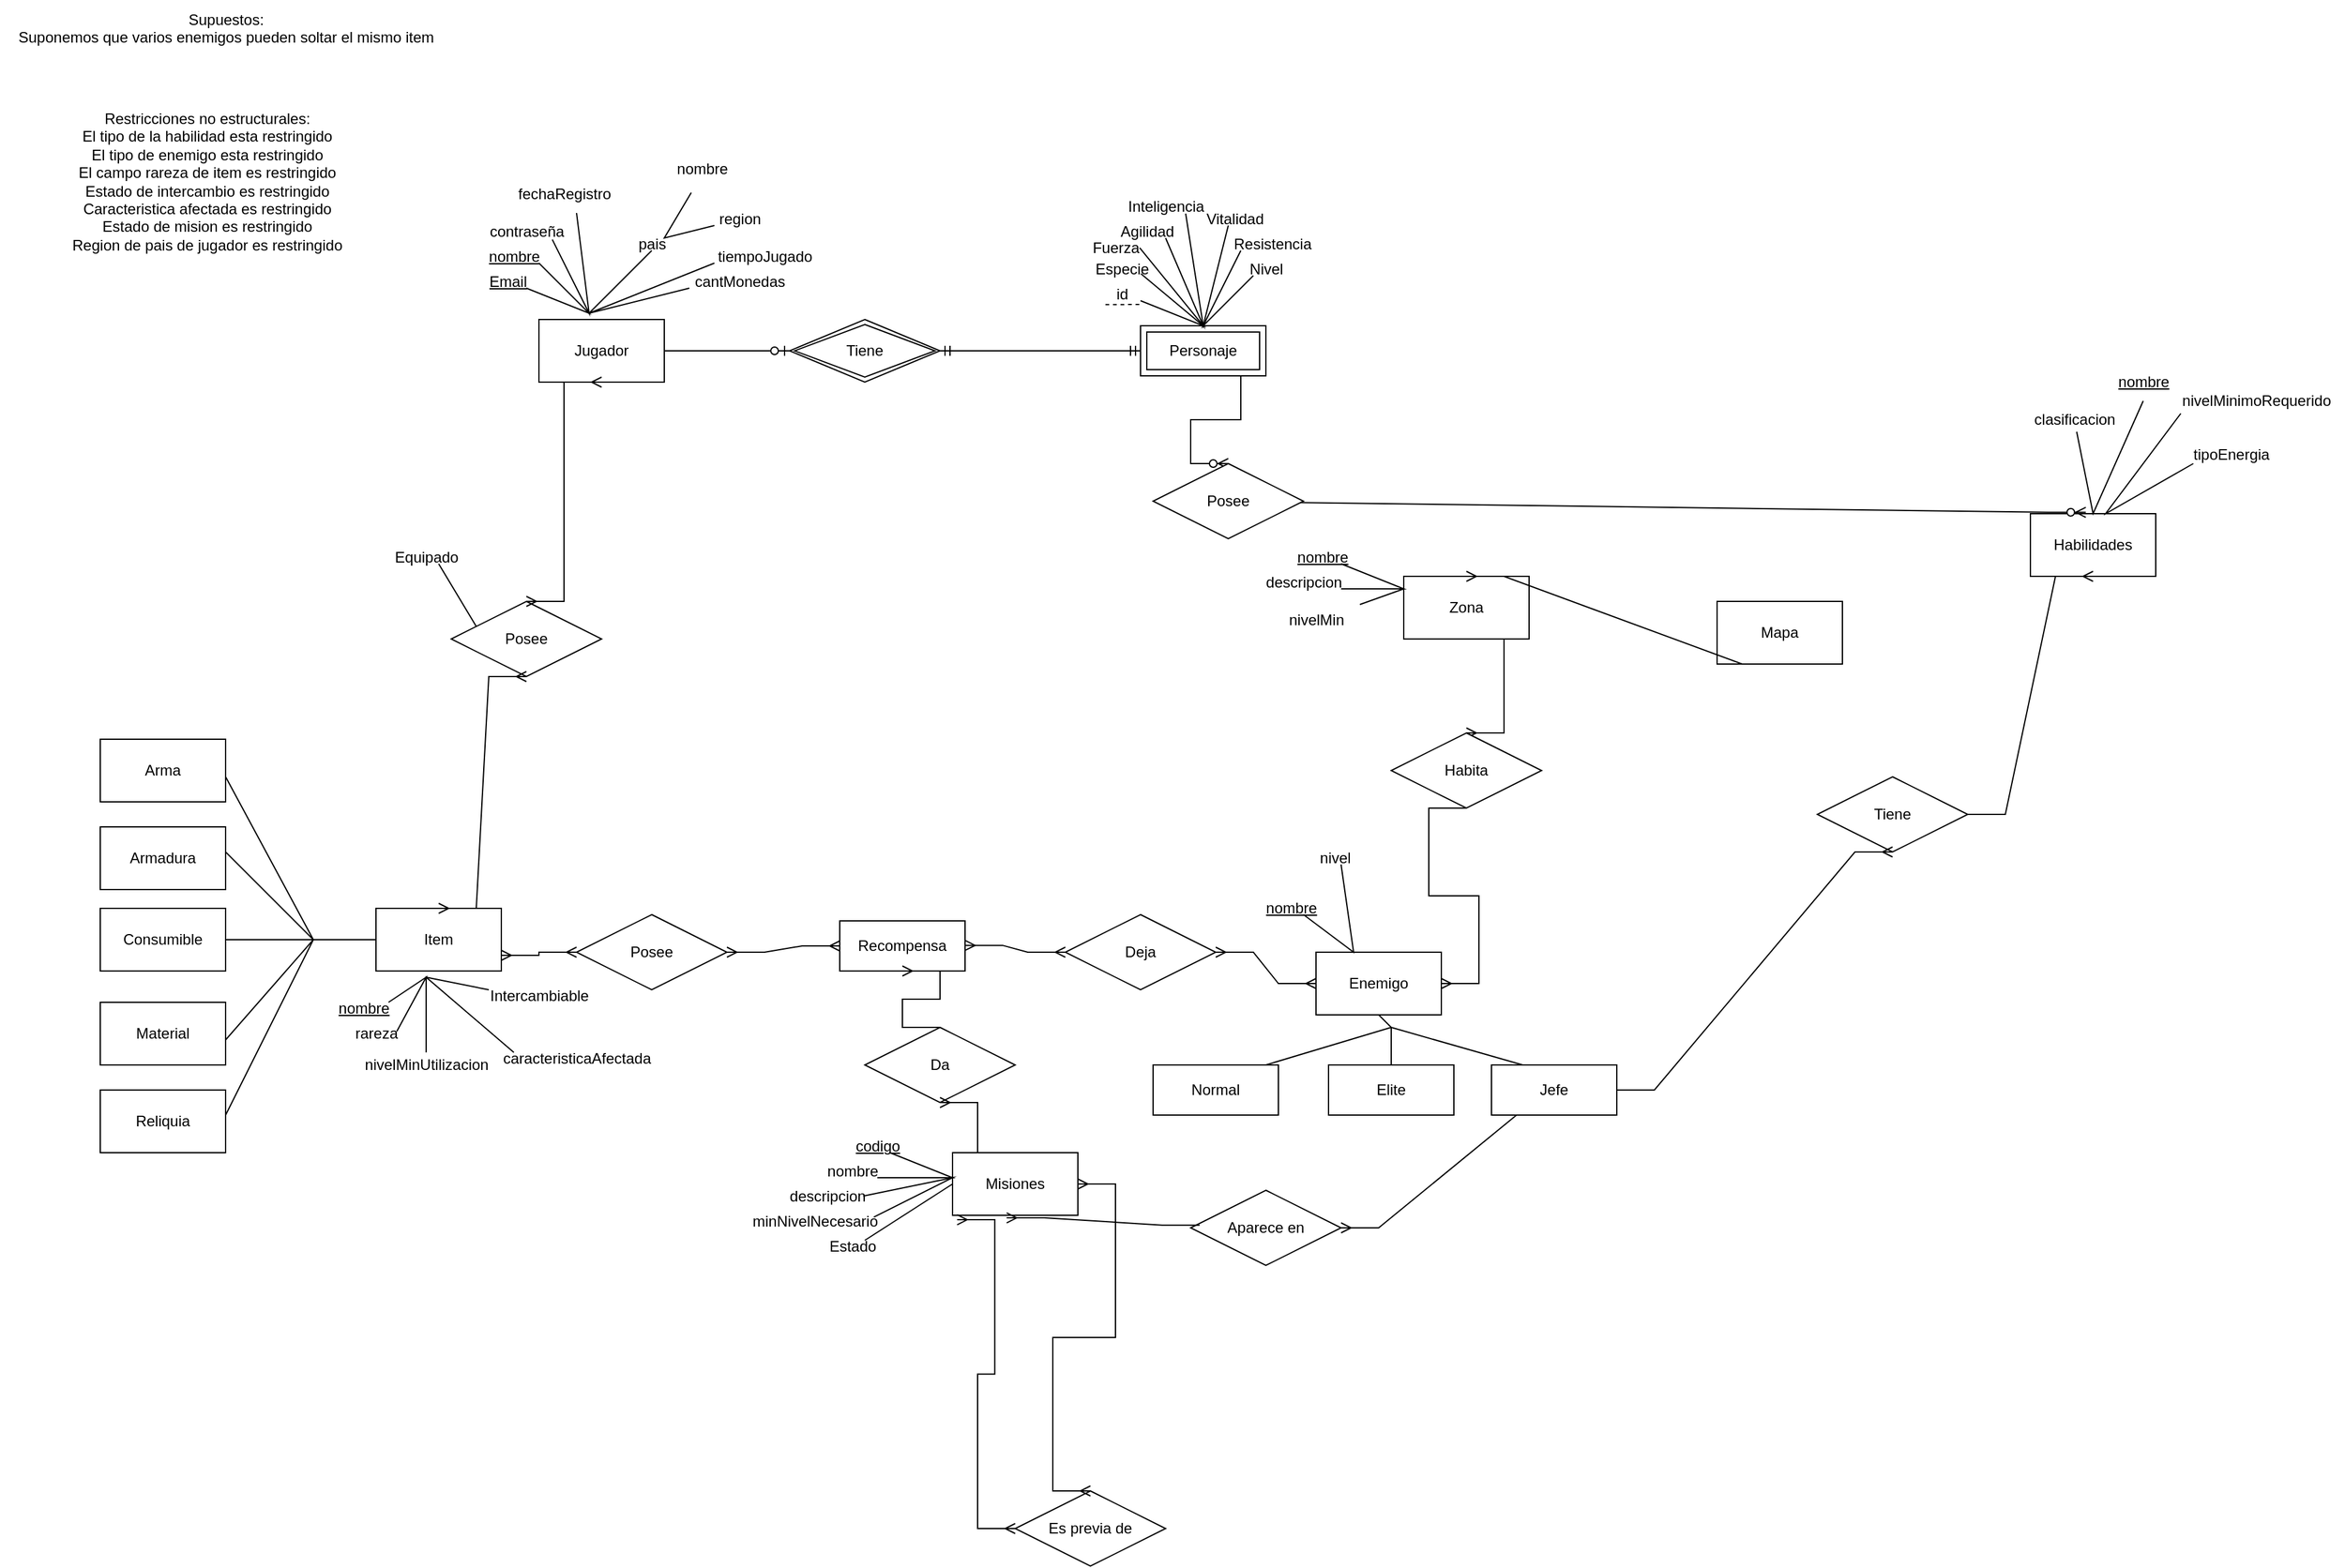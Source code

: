 <mxfile version="27.0.6">
  <diagram id="R2lEEEUBdFMjLlhIrx00" name="Page-1">
    <mxGraphModel dx="1947" dy="592" grid="1" gridSize="10" guides="1" tooltips="1" connect="1" arrows="1" fold="1" page="1" pageScale="1" pageWidth="850" pageHeight="1100" math="0" shadow="0" extFonts="Permanent Marker^https://fonts.googleapis.com/css?family=Permanent+Marker">
      <root>
        <mxCell id="0" />
        <mxCell id="1" parent="0" />
        <mxCell id="2ooHYgxjtdZlGW3W_7cF-103" value="Jugador" style="rounded=0;whiteSpace=wrap;html=1;" parent="1" vertex="1">
          <mxGeometry x="270" y="325" width="100" height="50" as="geometry" />
        </mxCell>
        <mxCell id="2ooHYgxjtdZlGW3W_7cF-105" value="Zona" style="rounded=0;whiteSpace=wrap;html=1;" parent="1" vertex="1">
          <mxGeometry x="960" y="530" width="100" height="50" as="geometry" />
        </mxCell>
        <mxCell id="2ooHYgxjtdZlGW3W_7cF-106" value="Mapa" style="rounded=0;whiteSpace=wrap;html=1;" parent="1" vertex="1">
          <mxGeometry x="1210" y="550" width="100" height="50" as="geometry" />
        </mxCell>
        <mxCell id="2ooHYgxjtdZlGW3W_7cF-107" value="Item" style="rounded=0;whiteSpace=wrap;html=1;" parent="1" vertex="1">
          <mxGeometry x="140" y="795" width="100" height="50" as="geometry" />
        </mxCell>
        <mxCell id="2ooHYgxjtdZlGW3W_7cF-110" value="Personaje" style="shape=ext;margin=3;double=1;whiteSpace=wrap;html=1;align=center;" parent="1" vertex="1">
          <mxGeometry x="750" y="330" width="100" height="40" as="geometry" />
        </mxCell>
        <mxCell id="2ooHYgxjtdZlGW3W_7cF-111" value="Tiene" style="shape=rhombus;double=1;perimeter=rhombusPerimeter;whiteSpace=wrap;html=1;align=center;" parent="1" vertex="1">
          <mxGeometry x="470" y="325" width="120" height="50" as="geometry" />
        </mxCell>
        <mxCell id="2ooHYgxjtdZlGW3W_7cF-115" value="" style="edgeStyle=entityRelationEdgeStyle;fontSize=12;html=1;endArrow=ERzeroToOne;endFill=1;rounded=0;exitX=1;exitY=0.5;exitDx=0;exitDy=0;entryX=0;entryY=0.5;entryDx=0;entryDy=0;" parent="1" source="2ooHYgxjtdZlGW3W_7cF-103" target="2ooHYgxjtdZlGW3W_7cF-111" edge="1">
          <mxGeometry width="100" height="100" relative="1" as="geometry">
            <mxPoint x="460" y="440" as="sourcePoint" />
            <mxPoint x="560" y="340" as="targetPoint" />
          </mxGeometry>
        </mxCell>
        <mxCell id="2ooHYgxjtdZlGW3W_7cF-120" value="" style="edgeStyle=entityRelationEdgeStyle;fontSize=12;html=1;endArrow=ERmandOne;startArrow=ERmandOne;rounded=0;entryX=0;entryY=0.5;entryDx=0;entryDy=0;exitX=1;exitY=0.5;exitDx=0;exitDy=0;" parent="1" source="2ooHYgxjtdZlGW3W_7cF-111" target="2ooHYgxjtdZlGW3W_7cF-110" edge="1">
          <mxGeometry width="100" height="100" relative="1" as="geometry">
            <mxPoint x="530" y="370" as="sourcePoint" />
            <mxPoint x="630" y="270" as="targetPoint" />
          </mxGeometry>
        </mxCell>
        <mxCell id="2ooHYgxjtdZlGW3W_7cF-121" value="Habilidades" style="rounded=0;whiteSpace=wrap;html=1;" parent="1" vertex="1">
          <mxGeometry x="1460" y="480" width="100" height="50" as="geometry" />
        </mxCell>
        <mxCell id="2ooHYgxjtdZlGW3W_7cF-123" value="" style="edgeStyle=entityRelationEdgeStyle;fontSize=12;html=1;endArrow=ERzeroToMany;endFill=1;rounded=0;entryX=0.5;entryY=0;entryDx=0;entryDy=0;exitX=0.5;exitY=1;exitDx=0;exitDy=0;" parent="1" source="2ooHYgxjtdZlGW3W_7cF-110" target="2ooHYgxjtdZlGW3W_7cF-157" edge="1">
          <mxGeometry width="100" height="100" relative="1" as="geometry">
            <mxPoint x="940" y="170" as="sourcePoint" />
            <mxPoint x="860" y="415" as="targetPoint" />
          </mxGeometry>
        </mxCell>
        <mxCell id="2ooHYgxjtdZlGW3W_7cF-124" value="Restricciones no estructurales:&lt;br&gt;El tipo de la habilidad esta restringido&lt;br&gt;El tipo de enemigo esta restringido&lt;br&gt;El campo rareza de item es restringido&lt;br&gt;Estado de intercambio es restringido&lt;div&gt;Caracteristica afectada es restringido&lt;br&gt;&lt;div&gt;Estado de mision es restringido&lt;/div&gt;&lt;/div&gt;&lt;div&gt;Region de pais de jugador es restringido&lt;/div&gt;" style="text;html=1;align=center;verticalAlign=middle;resizable=0;points=[];autosize=1;strokeColor=none;fillColor=none;" parent="1" vertex="1">
          <mxGeometry x="-115" y="150" width="240" height="130" as="geometry" />
        </mxCell>
        <mxCell id="2ooHYgxjtdZlGW3W_7cF-125" value="Enemigo" style="rounded=0;whiteSpace=wrap;html=1;" parent="1" vertex="1">
          <mxGeometry x="890" y="830" width="100" height="50" as="geometry" />
        </mxCell>
        <mxCell id="2ooHYgxjtdZlGW3W_7cF-127" value="Supuestos:&lt;br&gt;Suponemos que varios enemigos pueden soltar el mismo item&lt;div&gt;&lt;br&gt;&lt;/div&gt;" style="text;html=1;align=center;verticalAlign=middle;resizable=0;points=[];autosize=1;strokeColor=none;fillColor=none;" parent="1" vertex="1">
          <mxGeometry x="-160" y="70" width="360" height="60" as="geometry" />
        </mxCell>
        <mxCell id="2ooHYgxjtdZlGW3W_7cF-128" style="edgeStyle=orthogonalEdgeStyle;rounded=0;orthogonalLoop=1;jettySize=auto;html=1;exitX=0.5;exitY=1;exitDx=0;exitDy=0;" parent="1" source="2ooHYgxjtdZlGW3W_7cF-105" target="2ooHYgxjtdZlGW3W_7cF-105" edge="1">
          <mxGeometry relative="1" as="geometry" />
        </mxCell>
        <mxCell id="2ooHYgxjtdZlGW3W_7cF-129" value="" style="edgeStyle=entityRelationEdgeStyle;fontSize=12;html=1;endArrow=ERmany;rounded=0;exitX=0.5;exitY=1;exitDx=0;exitDy=0;entryX=0.5;entryY=0;entryDx=0;entryDy=0;" parent="1" source="2ooHYgxjtdZlGW3W_7cF-105" target="2ooHYgxjtdZlGW3W_7cF-146" edge="1">
          <mxGeometry width="100" height="100" relative="1" as="geometry">
            <mxPoint x="1270.0" y="620.0" as="sourcePoint" />
            <mxPoint x="1260.0" y="755" as="targetPoint" />
          </mxGeometry>
        </mxCell>
        <mxCell id="2ooHYgxjtdZlGW3W_7cF-130" value="" style="edgeStyle=entityRelationEdgeStyle;fontSize=12;html=1;endArrow=ERmany;rounded=0;entryX=0.5;entryY=0;entryDx=0;entryDy=0;exitX=0.5;exitY=1;exitDx=0;exitDy=0;" parent="1" source="2ooHYgxjtdZlGW3W_7cF-106" target="2ooHYgxjtdZlGW3W_7cF-105" edge="1">
          <mxGeometry width="100" height="100" relative="1" as="geometry">
            <mxPoint x="910" y="600" as="sourcePoint" />
            <mxPoint x="1010" y="500" as="targetPoint" />
          </mxGeometry>
        </mxCell>
        <mxCell id="2ooHYgxjtdZlGW3W_7cF-131" value="" style="endArrow=none;html=1;rounded=0;exitX=0.5;exitY=1;exitDx=0;exitDy=0;" parent="1" source="2ooHYgxjtdZlGW3W_7cF-125" edge="1">
          <mxGeometry relative="1" as="geometry">
            <mxPoint x="880" y="870" as="sourcePoint" />
            <mxPoint x="950" y="890" as="targetPoint" />
          </mxGeometry>
        </mxCell>
        <mxCell id="2ooHYgxjtdZlGW3W_7cF-132" value="" style="endArrow=none;html=1;rounded=0;" parent="1" edge="1">
          <mxGeometry relative="1" as="geometry">
            <mxPoint x="950" y="890" as="sourcePoint" />
            <mxPoint x="850" y="920" as="targetPoint" />
          </mxGeometry>
        </mxCell>
        <mxCell id="2ooHYgxjtdZlGW3W_7cF-133" value="" style="endArrow=none;html=1;rounded=0;" parent="1" edge="1">
          <mxGeometry relative="1" as="geometry">
            <mxPoint x="950" y="890" as="sourcePoint" />
            <mxPoint x="950" y="920" as="targetPoint" />
          </mxGeometry>
        </mxCell>
        <mxCell id="2ooHYgxjtdZlGW3W_7cF-134" value="" style="endArrow=none;html=1;rounded=0;entryX=0.25;entryY=0;entryDx=0;entryDy=0;" parent="1" target="2ooHYgxjtdZlGW3W_7cF-137" edge="1">
          <mxGeometry relative="1" as="geometry">
            <mxPoint x="950" y="890" as="sourcePoint" />
            <mxPoint x="1030" y="920" as="targetPoint" />
          </mxGeometry>
        </mxCell>
        <mxCell id="2ooHYgxjtdZlGW3W_7cF-135" value="Normal" style="whiteSpace=wrap;html=1;align=center;" parent="1" vertex="1">
          <mxGeometry x="760" y="920" width="100" height="40" as="geometry" />
        </mxCell>
        <mxCell id="2ooHYgxjtdZlGW3W_7cF-136" value="Elite" style="whiteSpace=wrap;html=1;align=center;" parent="1" vertex="1">
          <mxGeometry x="900" y="920" width="100" height="40" as="geometry" />
        </mxCell>
        <mxCell id="2ooHYgxjtdZlGW3W_7cF-137" value="Jefe" style="whiteSpace=wrap;html=1;align=center;" parent="1" vertex="1">
          <mxGeometry x="1030" y="920" width="100" height="40" as="geometry" />
        </mxCell>
        <mxCell id="2ooHYgxjtdZlGW3W_7cF-138" value="Misiones" style="rounded=0;whiteSpace=wrap;html=1;" parent="1" vertex="1">
          <mxGeometry x="600" y="990" width="100" height="50" as="geometry" />
        </mxCell>
        <mxCell id="2ooHYgxjtdZlGW3W_7cF-139" value="" style="edgeStyle=entityRelationEdgeStyle;fontSize=12;html=1;endArrow=ERmany;rounded=0;exitX=0.5;exitY=1;exitDx=0;exitDy=0;entryX=1;entryY=0.5;entryDx=0;entryDy=0;" parent="1" source="2ooHYgxjtdZlGW3W_7cF-137" target="2ooHYgxjtdZlGW3W_7cF-144" edge="1">
          <mxGeometry width="100" height="100" relative="1" as="geometry">
            <mxPoint x="1310" y="950" as="sourcePoint" />
            <mxPoint x="1150" y="1070" as="targetPoint" />
          </mxGeometry>
        </mxCell>
        <mxCell id="2ooHYgxjtdZlGW3W_7cF-141" value="" style="edgeStyle=entityRelationEdgeStyle;fontSize=12;html=1;endArrow=ERzeroToMany;endFill=1;rounded=0;entryX=0.442;entryY=-0.022;entryDx=0;entryDy=0;entryPerimeter=0;exitX=0;exitY=0.5;exitDx=0;exitDy=0;" parent="1" source="2ooHYgxjtdZlGW3W_7cF-157" target="2ooHYgxjtdZlGW3W_7cF-121" edge="1">
          <mxGeometry width="100" height="100" relative="1" as="geometry">
            <mxPoint x="650" y="560" as="sourcePoint" />
            <mxPoint x="950" y="465" as="targetPoint" />
          </mxGeometry>
        </mxCell>
        <mxCell id="2ooHYgxjtdZlGW3W_7cF-142" value="Deja" style="shape=rhombus;perimeter=rhombusPerimeter;whiteSpace=wrap;html=1;align=center;" parent="1" vertex="1">
          <mxGeometry x="690" y="800" width="120" height="60" as="geometry" />
        </mxCell>
        <mxCell id="2ooHYgxjtdZlGW3W_7cF-143" value="" style="edgeStyle=entityRelationEdgeStyle;fontSize=12;html=1;endArrow=ERmany;startArrow=ERmany;rounded=0;exitX=1;exitY=0.5;exitDx=0;exitDy=0;entryX=0;entryY=0.5;entryDx=0;entryDy=0;" parent="1" source="2ooHYgxjtdZlGW3W_7cF-142" target="2ooHYgxjtdZlGW3W_7cF-125" edge="1">
          <mxGeometry width="100" height="100" relative="1" as="geometry">
            <mxPoint x="840" y="855" as="sourcePoint" />
            <mxPoint x="900" y="825" as="targetPoint" />
            <Array as="points">
              <mxPoint x="970" y="905" />
              <mxPoint x="940" y="835" />
            </Array>
          </mxGeometry>
        </mxCell>
        <mxCell id="2ooHYgxjtdZlGW3W_7cF-144" value="Aparece en" style="shape=rhombus;perimeter=rhombusPerimeter;whiteSpace=wrap;html=1;align=center;" parent="1" vertex="1">
          <mxGeometry x="790" y="1020" width="120" height="60" as="geometry" />
        </mxCell>
        <mxCell id="2ooHYgxjtdZlGW3W_7cF-145" value="" style="edgeStyle=entityRelationEdgeStyle;fontSize=12;html=1;endArrow=ERmany;rounded=0;exitX=0.06;exitY=0.464;exitDx=0;exitDy=0;entryX=0.432;entryY=1.041;entryDx=0;entryDy=0;exitPerimeter=0;entryPerimeter=0;" parent="1" source="2ooHYgxjtdZlGW3W_7cF-144" target="2ooHYgxjtdZlGW3W_7cF-138" edge="1">
          <mxGeometry width="100" height="100" relative="1" as="geometry">
            <mxPoint x="1080" y="1060" as="sourcePoint" />
            <mxPoint x="640" y="1060" as="targetPoint" />
            <Array as="points">
              <mxPoint x="980" y="1040" />
            </Array>
          </mxGeometry>
        </mxCell>
        <mxCell id="2ooHYgxjtdZlGW3W_7cF-146" value="Habita" style="shape=rhombus;perimeter=rhombusPerimeter;whiteSpace=wrap;html=1;align=center;" parent="1" vertex="1">
          <mxGeometry x="950" y="655" width="120" height="60" as="geometry" />
        </mxCell>
        <mxCell id="2ooHYgxjtdZlGW3W_7cF-147" value="" style="edgeStyle=entityRelationEdgeStyle;fontSize=12;html=1;endArrow=ERmany;rounded=0;exitX=0.5;exitY=1;exitDx=0;exitDy=0;entryX=1;entryY=0.5;entryDx=0;entryDy=0;" parent="1" source="2ooHYgxjtdZlGW3W_7cF-146" target="2ooHYgxjtdZlGW3W_7cF-125" edge="1">
          <mxGeometry width="100" height="100" relative="1" as="geometry">
            <mxPoint x="1030" y="710" as="sourcePoint" />
            <mxPoint x="1040" y="740" as="targetPoint" />
          </mxGeometry>
        </mxCell>
        <mxCell id="2ooHYgxjtdZlGW3W_7cF-148" value="Recompensa" style="whiteSpace=wrap;html=1;align=center;" parent="1" vertex="1">
          <mxGeometry x="510" y="805" width="100" height="40" as="geometry" />
        </mxCell>
        <mxCell id="2ooHYgxjtdZlGW3W_7cF-150" value="" style="edgeStyle=entityRelationEdgeStyle;fontSize=12;html=1;endArrow=ERmany;startArrow=ERmany;rounded=0;exitX=1;exitY=0.5;exitDx=0;exitDy=0;entryX=0;entryY=0.5;entryDx=0;entryDy=0;" parent="1" target="2ooHYgxjtdZlGW3W_7cF-142" edge="1">
          <mxGeometry width="100" height="100" relative="1" as="geometry">
            <mxPoint x="610" y="824.57" as="sourcePoint" />
            <mxPoint x="650" y="824.57" as="targetPoint" />
            <Array as="points">
              <mxPoint x="720" y="904.57" />
              <mxPoint x="690" y="834.57" />
              <mxPoint x="390" y="834.57" />
            </Array>
          </mxGeometry>
        </mxCell>
        <mxCell id="2ooHYgxjtdZlGW3W_7cF-151" value="" style="edgeStyle=entityRelationEdgeStyle;fontSize=12;html=1;endArrow=ERmany;startArrow=ERmany;rounded=0;exitX=1;exitY=0.75;exitDx=0;exitDy=0;entryX=0;entryY=0.5;entryDx=0;entryDy=0;" parent="1" source="2ooHYgxjtdZlGW3W_7cF-107" target="2ooHYgxjtdZlGW3W_7cF-152" edge="1">
          <mxGeometry width="100" height="100" relative="1" as="geometry">
            <mxPoint x="170.0" y="890" as="sourcePoint" />
            <mxPoint x="390" y="895" as="targetPoint" />
            <Array as="points">
              <mxPoint x="440" y="1040" />
              <mxPoint x="410" y="970" />
              <mxPoint x="110" y="970" />
            </Array>
          </mxGeometry>
        </mxCell>
        <mxCell id="2ooHYgxjtdZlGW3W_7cF-152" value="Posee" style="shape=rhombus;perimeter=rhombusPerimeter;whiteSpace=wrap;html=1;align=center;" parent="1" vertex="1">
          <mxGeometry x="300" y="800" width="120" height="60" as="geometry" />
        </mxCell>
        <mxCell id="2ooHYgxjtdZlGW3W_7cF-153" value="" style="edgeStyle=entityRelationEdgeStyle;fontSize=12;html=1;endArrow=ERmany;startArrow=ERmany;rounded=0;exitX=1;exitY=0.5;exitDx=0;exitDy=0;entryX=0;entryY=0.5;entryDx=0;entryDy=0;" parent="1" source="2ooHYgxjtdZlGW3W_7cF-152" target="2ooHYgxjtdZlGW3W_7cF-148" edge="1">
          <mxGeometry width="100" height="100" relative="1" as="geometry">
            <mxPoint x="440" y="843" as="sourcePoint" />
            <mxPoint x="500" y="840" as="targetPoint" />
            <Array as="points">
              <mxPoint x="640" y="1050" />
              <mxPoint x="610" y="980" />
              <mxPoint x="310" y="980" />
            </Array>
          </mxGeometry>
        </mxCell>
        <mxCell id="2ooHYgxjtdZlGW3W_7cF-154" value="Da" style="shape=rhombus;perimeter=rhombusPerimeter;whiteSpace=wrap;html=1;align=center;" parent="1" vertex="1">
          <mxGeometry x="530" y="890" width="120" height="60" as="geometry" />
        </mxCell>
        <mxCell id="2ooHYgxjtdZlGW3W_7cF-155" value="" style="edgeStyle=entityRelationEdgeStyle;fontSize=12;html=1;endArrow=ERmany;rounded=0;exitX=0.5;exitY=0;exitDx=0;exitDy=0;entryX=0.5;entryY=1;entryDx=0;entryDy=0;" parent="1" source="2ooHYgxjtdZlGW3W_7cF-154" target="2ooHYgxjtdZlGW3W_7cF-148" edge="1">
          <mxGeometry width="100" height="100" relative="1" as="geometry">
            <mxPoint x="444" y="976" as="sourcePoint" />
            <mxPoint x="290" y="970" as="targetPoint" />
            <Array as="points">
              <mxPoint x="627" y="968" />
            </Array>
          </mxGeometry>
        </mxCell>
        <mxCell id="2ooHYgxjtdZlGW3W_7cF-156" value="" style="edgeStyle=entityRelationEdgeStyle;fontSize=12;html=1;endArrow=ERmany;rounded=0;exitX=0.5;exitY=0;exitDx=0;exitDy=0;entryX=0.5;entryY=1;entryDx=0;entryDy=0;" parent="1" source="2ooHYgxjtdZlGW3W_7cF-138" target="2ooHYgxjtdZlGW3W_7cF-154" edge="1">
          <mxGeometry width="100" height="100" relative="1" as="geometry">
            <mxPoint x="650" y="905" as="sourcePoint" />
            <mxPoint x="620" y="860" as="targetPoint" />
            <Array as="points">
              <mxPoint x="687" y="983" />
            </Array>
          </mxGeometry>
        </mxCell>
        <mxCell id="2ooHYgxjtdZlGW3W_7cF-157" value="Posee" style="shape=rhombus;perimeter=rhombusPerimeter;whiteSpace=wrap;html=1;align=center;" parent="1" vertex="1">
          <mxGeometry x="760" y="440" width="120" height="60" as="geometry" />
        </mxCell>
        <mxCell id="2ooHYgxjtdZlGW3W_7cF-158" value="Tiene" style="shape=rhombus;perimeter=rhombusPerimeter;whiteSpace=wrap;html=1;align=center;" parent="1" vertex="1">
          <mxGeometry x="1290" y="690" width="120" height="60" as="geometry" />
        </mxCell>
        <mxCell id="2ooHYgxjtdZlGW3W_7cF-160" value="" style="edgeStyle=entityRelationEdgeStyle;fontSize=12;html=1;endArrow=ERmany;rounded=0;exitX=1;exitY=0.5;exitDx=0;exitDy=0;entryX=0.5;entryY=1;entryDx=0;entryDy=0;" parent="1" source="2ooHYgxjtdZlGW3W_7cF-137" target="2ooHYgxjtdZlGW3W_7cF-158" edge="1">
          <mxGeometry width="100" height="100" relative="1" as="geometry">
            <mxPoint x="1000" y="750" as="sourcePoint" />
            <mxPoint x="1100" y="650" as="targetPoint" />
          </mxGeometry>
        </mxCell>
        <mxCell id="2ooHYgxjtdZlGW3W_7cF-161" value="" style="edgeStyle=entityRelationEdgeStyle;fontSize=12;html=1;endArrow=ERmany;rounded=0;exitX=1;exitY=0.5;exitDx=0;exitDy=0;entryX=0.5;entryY=1;entryDx=0;entryDy=0;" parent="1" source="2ooHYgxjtdZlGW3W_7cF-158" target="2ooHYgxjtdZlGW3W_7cF-121" edge="1">
          <mxGeometry width="100" height="100" relative="1" as="geometry">
            <mxPoint x="1340" y="1010" as="sourcePoint" />
            <mxPoint x="1560" y="820" as="targetPoint" />
          </mxGeometry>
        </mxCell>
        <mxCell id="2ooHYgxjtdZlGW3W_7cF-162" value="Posee" style="shape=rhombus;perimeter=rhombusPerimeter;whiteSpace=wrap;html=1;align=center;" parent="1" vertex="1">
          <mxGeometry x="200" y="550" width="120" height="60" as="geometry" />
        </mxCell>
        <mxCell id="2ooHYgxjtdZlGW3W_7cF-163" value="" style="edgeStyle=entityRelationEdgeStyle;fontSize=12;html=1;endArrow=ERmany;startArrow=ERmany;rounded=0;exitX=0.5;exitY=0;exitDx=0;exitDy=0;entryX=0.5;entryY=1;entryDx=0;entryDy=0;" parent="1" source="2ooHYgxjtdZlGW3W_7cF-107" target="2ooHYgxjtdZlGW3W_7cF-162" edge="1">
          <mxGeometry width="100" height="100" relative="1" as="geometry">
            <mxPoint x="480" y="803" as="sourcePoint" />
            <mxPoint x="540" y="800" as="targetPoint" />
            <Array as="points">
              <mxPoint x="680" y="1010" />
              <mxPoint x="650" y="940" />
              <mxPoint x="350" y="940" />
            </Array>
          </mxGeometry>
        </mxCell>
        <mxCell id="2ooHYgxjtdZlGW3W_7cF-164" value="" style="edgeStyle=entityRelationEdgeStyle;fontSize=12;html=1;endArrow=ERmany;startArrow=ERmany;rounded=0;exitX=0.5;exitY=0;exitDx=0;exitDy=0;entryX=0.5;entryY=1;entryDx=0;entryDy=0;" parent="1" source="2ooHYgxjtdZlGW3W_7cF-162" target="2ooHYgxjtdZlGW3W_7cF-103" edge="1">
          <mxGeometry width="100" height="100" relative="1" as="geometry">
            <mxPoint x="630" y="725" as="sourcePoint" />
            <mxPoint x="720" y="720" as="targetPoint" />
            <Array as="points">
              <mxPoint x="850" y="945" />
              <mxPoint x="820" y="875" />
              <mxPoint x="520" y="875" />
            </Array>
          </mxGeometry>
        </mxCell>
        <mxCell id="2ooHYgxjtdZlGW3W_7cF-165" value="" style="endArrow=none;html=1;rounded=0;entryX=0;entryY=0.5;entryDx=0;entryDy=0;" parent="1" target="2ooHYgxjtdZlGW3W_7cF-107" edge="1">
          <mxGeometry relative="1" as="geometry">
            <mxPoint x="20" y="820" as="sourcePoint" />
            <mxPoint x="230" y="830" as="targetPoint" />
          </mxGeometry>
        </mxCell>
        <mxCell id="2ooHYgxjtdZlGW3W_7cF-166" value="" style="endArrow=none;html=1;rounded=0;" parent="1" edge="1">
          <mxGeometry relative="1" as="geometry">
            <mxPoint x="20" y="900" as="sourcePoint" />
            <mxPoint x="90" y="820" as="targetPoint" />
          </mxGeometry>
        </mxCell>
        <mxCell id="2ooHYgxjtdZlGW3W_7cF-167" value="" style="endArrow=none;html=1;rounded=0;" parent="1" edge="1">
          <mxGeometry relative="1" as="geometry">
            <mxPoint x="20" y="750" as="sourcePoint" />
            <mxPoint x="90" y="820" as="targetPoint" />
          </mxGeometry>
        </mxCell>
        <mxCell id="2ooHYgxjtdZlGW3W_7cF-168" value="" style="endArrow=none;html=1;rounded=0;" parent="1" edge="1">
          <mxGeometry relative="1" as="geometry">
            <mxPoint x="20" y="960" as="sourcePoint" />
            <mxPoint x="90" y="820" as="targetPoint" />
          </mxGeometry>
        </mxCell>
        <mxCell id="2ooHYgxjtdZlGW3W_7cF-169" value="" style="endArrow=none;html=1;rounded=0;" parent="1" edge="1">
          <mxGeometry relative="1" as="geometry">
            <mxPoint x="20" y="690" as="sourcePoint" />
            <mxPoint x="90" y="820" as="targetPoint" />
          </mxGeometry>
        </mxCell>
        <mxCell id="2ooHYgxjtdZlGW3W_7cF-170" value="Arma" style="rounded=0;whiteSpace=wrap;html=1;" parent="1" vertex="1">
          <mxGeometry x="-80" y="660" width="100" height="50" as="geometry" />
        </mxCell>
        <mxCell id="2ooHYgxjtdZlGW3W_7cF-171" value="Armadura" style="rounded=0;whiteSpace=wrap;html=1;" parent="1" vertex="1">
          <mxGeometry x="-80" y="730" width="100" height="50" as="geometry" />
        </mxCell>
        <mxCell id="2ooHYgxjtdZlGW3W_7cF-172" value="Consumible" style="rounded=0;whiteSpace=wrap;html=1;" parent="1" vertex="1">
          <mxGeometry x="-80" y="795" width="100" height="50" as="geometry" />
        </mxCell>
        <mxCell id="2ooHYgxjtdZlGW3W_7cF-173" value="Material" style="rounded=0;whiteSpace=wrap;html=1;" parent="1" vertex="1">
          <mxGeometry x="-80" y="870" width="100" height="50" as="geometry" />
        </mxCell>
        <mxCell id="2ooHYgxjtdZlGW3W_7cF-174" value="Reliquia" style="rounded=0;whiteSpace=wrap;html=1;" parent="1" vertex="1">
          <mxGeometry x="-80" y="940" width="100" height="50" as="geometry" />
        </mxCell>
        <mxCell id="t3aydmMXnxbB5Xs3FQ0S-1" value="" style="endArrow=none;html=1;rounded=0;entryX=1;entryY=0;entryDx=0;entryDy=0;entryPerimeter=0;" parent="1" target="t3aydmMXnxbB5Xs3FQ0S-2" edge="1">
          <mxGeometry width="50" height="50" relative="1" as="geometry">
            <mxPoint x="260" y="300" as="sourcePoint" />
            <mxPoint x="320" y="260" as="targetPoint" />
            <Array as="points">
              <mxPoint x="310" y="320" />
            </Array>
          </mxGeometry>
        </mxCell>
        <mxCell id="t3aydmMXnxbB5Xs3FQ0S-2" value="&lt;u&gt;Email&lt;/u&gt;" style="text;html=1;align=center;verticalAlign=middle;resizable=0;points=[];autosize=1;strokeColor=none;fillColor=none;" parent="1" vertex="1">
          <mxGeometry x="220" y="280" width="50" height="30" as="geometry" />
        </mxCell>
        <mxCell id="t3aydmMXnxbB5Xs3FQ0S-3" value="&lt;u&gt;nombre&lt;/u&gt;" style="text;html=1;align=center;verticalAlign=middle;resizable=0;points=[];autosize=1;strokeColor=none;fillColor=none;" parent="1" vertex="1">
          <mxGeometry x="220" y="260" width="60" height="30" as="geometry" />
        </mxCell>
        <mxCell id="t3aydmMXnxbB5Xs3FQ0S-4" value="contraseña" style="text;html=1;align=center;verticalAlign=middle;resizable=0;points=[];autosize=1;strokeColor=none;fillColor=none;" parent="1" vertex="1">
          <mxGeometry x="220" y="240" width="80" height="30" as="geometry" />
        </mxCell>
        <mxCell id="t3aydmMXnxbB5Xs3FQ0S-5" value="" style="endArrow=none;html=1;rounded=0;entryX=1.011;entryY=0.039;entryDx=0;entryDy=0;entryPerimeter=0;" parent="1" target="t3aydmMXnxbB5Xs3FQ0S-3" edge="1">
          <mxGeometry width="50" height="50" relative="1" as="geometry">
            <mxPoint x="300" y="240" as="sourcePoint" />
            <mxPoint x="510" y="340" as="targetPoint" />
            <Array as="points">
              <mxPoint x="310" y="320" />
            </Array>
          </mxGeometry>
        </mxCell>
        <mxCell id="t3aydmMXnxbB5Xs3FQ0S-6" value="fechaRegistro" style="text;html=1;align=center;verticalAlign=middle;resizable=0;points=[];autosize=1;strokeColor=none;fillColor=none;" parent="1" vertex="1">
          <mxGeometry x="240" y="210" width="100" height="30" as="geometry" />
        </mxCell>
        <mxCell id="t3aydmMXnxbB5Xs3FQ0S-9" value="" style="endArrow=none;html=1;rounded=0;entryX=1.011;entryY=-0.05;entryDx=0;entryDy=0;entryPerimeter=0;" parent="1" target="t3aydmMXnxbB5Xs3FQ0S-10" edge="1">
          <mxGeometry width="50" height="50" relative="1" as="geometry">
            <mxPoint x="750" y="310" as="sourcePoint" />
            <mxPoint x="820" y="300" as="targetPoint" />
            <Array as="points">
              <mxPoint x="800" y="330" />
            </Array>
          </mxGeometry>
        </mxCell>
        <mxCell id="t3aydmMXnxbB5Xs3FQ0S-10" value="id" style="text;html=1;align=center;verticalAlign=middle;resizable=0;points=[];autosize=1;strokeColor=none;fillColor=none;" parent="1" vertex="1">
          <mxGeometry x="720" y="290" width="30" height="30" as="geometry" />
        </mxCell>
        <mxCell id="t3aydmMXnxbB5Xs3FQ0S-11" value="Especie" style="text;html=1;align=center;verticalAlign=middle;resizable=0;points=[];autosize=1;strokeColor=none;fillColor=none;" parent="1" vertex="1">
          <mxGeometry x="700" y="270" width="70" height="30" as="geometry" />
        </mxCell>
        <mxCell id="t3aydmMXnxbB5Xs3FQ0S-12" value="" style="endArrow=none;html=1;rounded=0;exitX=0.705;exitY=-0.072;exitDx=0;exitDy=0;exitPerimeter=0;" parent="1" source="t3aydmMXnxbB5Xs3FQ0S-11" edge="1">
          <mxGeometry width="50" height="50" relative="1" as="geometry">
            <mxPoint x="760" y="260" as="sourcePoint" />
            <mxPoint x="770" y="260" as="targetPoint" />
            <Array as="points">
              <mxPoint x="800" y="330" />
            </Array>
          </mxGeometry>
        </mxCell>
        <mxCell id="t3aydmMXnxbB5Xs3FQ0S-13" value="Fuerza&lt;div&gt;&lt;br&gt;&lt;/div&gt;" style="text;html=1;align=center;verticalAlign=middle;resizable=0;points=[];autosize=1;strokeColor=none;fillColor=none;" parent="1" vertex="1">
          <mxGeometry x="700" y="255" width="60" height="40" as="geometry" />
        </mxCell>
        <mxCell id="t3aydmMXnxbB5Xs3FQ0S-14" value="Agilidad" style="text;html=1;align=center;verticalAlign=middle;resizable=0;points=[];autosize=1;strokeColor=none;fillColor=none;" parent="1" vertex="1">
          <mxGeometry x="720" y="240" width="70" height="30" as="geometry" />
        </mxCell>
        <mxCell id="t3aydmMXnxbB5Xs3FQ0S-15" value="" style="endArrow=none;html=1;rounded=0;entryX=0.943;entryY=0.017;entryDx=0;entryDy=0;entryPerimeter=0;" parent="1" target="t3aydmMXnxbB5Xs3FQ0S-14" edge="1">
          <mxGeometry width="50" height="50" relative="1" as="geometry">
            <mxPoint x="820" y="250" as="sourcePoint" />
            <mxPoint x="910" y="380" as="targetPoint" />
            <Array as="points">
              <mxPoint x="800" y="330" />
            </Array>
          </mxGeometry>
        </mxCell>
        <mxCell id="t3aydmMXnxbB5Xs3FQ0S-16" value="Inteligencia" style="text;html=1;align=center;verticalAlign=middle;resizable=0;points=[];autosize=1;strokeColor=none;fillColor=none;" parent="1" vertex="1">
          <mxGeometry x="730" y="220" width="80" height="30" as="geometry" />
        </mxCell>
        <mxCell id="t3aydmMXnxbB5Xs3FQ0S-17" value="Vitalidad" style="text;html=1;align=center;verticalAlign=middle;resizable=0;points=[];autosize=1;strokeColor=none;fillColor=none;" parent="1" vertex="1">
          <mxGeometry x="790" y="230" width="70" height="30" as="geometry" />
        </mxCell>
        <mxCell id="t3aydmMXnxbB5Xs3FQ0S-18" value="Resistencia" style="text;html=1;align=center;verticalAlign=middle;resizable=0;points=[];autosize=1;strokeColor=none;fillColor=none;" parent="1" vertex="1">
          <mxGeometry x="810" y="250" width="90" height="30" as="geometry" />
        </mxCell>
        <mxCell id="t3aydmMXnxbB5Xs3FQ0S-19" value="" style="endArrow=none;html=1;rounded=0;" parent="1" edge="1">
          <mxGeometry width="50" height="50" relative="1" as="geometry">
            <mxPoint x="840" y="290" as="sourcePoint" />
            <mxPoint x="830" y="270" as="targetPoint" />
            <Array as="points">
              <mxPoint x="800" y="330" />
            </Array>
          </mxGeometry>
        </mxCell>
        <mxCell id="t3aydmMXnxbB5Xs3FQ0S-20" value="Nivel" style="text;html=1;align=center;verticalAlign=middle;resizable=0;points=[];autosize=1;strokeColor=none;fillColor=none;" parent="1" vertex="1">
          <mxGeometry x="825" y="270" width="50" height="30" as="geometry" />
        </mxCell>
        <mxCell id="t3aydmMXnxbB5Xs3FQ0S-22" value="tiempoJugado" style="text;html=1;align=center;verticalAlign=middle;resizable=0;points=[];autosize=1;strokeColor=none;fillColor=none;" parent="1" vertex="1">
          <mxGeometry x="400" y="260" width="100" height="30" as="geometry" />
        </mxCell>
        <mxCell id="t3aydmMXnxbB5Xs3FQ0S-25" value="clasificacion" style="text;html=1;align=center;verticalAlign=middle;resizable=0;points=[];autosize=1;strokeColor=none;fillColor=none;" parent="1" vertex="1">
          <mxGeometry x="1450" y="390" width="90" height="30" as="geometry" />
        </mxCell>
        <mxCell id="t3aydmMXnxbB5Xs3FQ0S-26" value="" style="endArrow=none;html=1;rounded=0;exitX=0.923;exitY=0.154;exitDx=0;exitDy=0;exitPerimeter=0;" parent="1" edge="1">
          <mxGeometry width="50" height="50" relative="1" as="geometry">
            <mxPoint x="1496.92" y="414.62" as="sourcePoint" />
            <mxPoint x="1550" y="390" as="targetPoint" />
            <Array as="points">
              <mxPoint x="1510" y="480" />
            </Array>
          </mxGeometry>
        </mxCell>
        <mxCell id="t3aydmMXnxbB5Xs3FQ0S-27" value="&lt;u&gt;nombre&lt;/u&gt;" style="text;html=1;align=center;verticalAlign=middle;resizable=0;points=[];autosize=1;strokeColor=none;fillColor=none;" parent="1" vertex="1">
          <mxGeometry x="1520" y="360" width="60" height="30" as="geometry" />
        </mxCell>
        <mxCell id="t3aydmMXnxbB5Xs3FQ0S-28" value="" style="endArrow=none;html=1;rounded=0;" parent="1" edge="1">
          <mxGeometry width="50" height="50" relative="1" as="geometry">
            <mxPoint x="1590" y="440" as="sourcePoint" />
            <mxPoint x="1580" y="400" as="targetPoint" />
            <Array as="points">
              <mxPoint x="1520" y="480" />
            </Array>
          </mxGeometry>
        </mxCell>
        <mxCell id="t3aydmMXnxbB5Xs3FQ0S-29" value="nivelMinimoRequerido" style="text;html=1;align=center;verticalAlign=middle;resizable=0;points=[];autosize=1;strokeColor=none;fillColor=none;" parent="1" vertex="1">
          <mxGeometry x="1570" y="375" width="140" height="30" as="geometry" />
        </mxCell>
        <mxCell id="t3aydmMXnxbB5Xs3FQ0S-30" value="tipoEnergia" style="text;html=1;align=center;verticalAlign=middle;resizable=0;points=[];autosize=1;strokeColor=none;fillColor=none;" parent="1" vertex="1">
          <mxGeometry x="1580" y="418" width="80" height="30" as="geometry" />
        </mxCell>
        <mxCell id="t3aydmMXnxbB5Xs3FQ0S-31" value="" style="endArrow=none;html=1;rounded=0;" parent="1" edge="1">
          <mxGeometry width="50" height="50" relative="1" as="geometry">
            <mxPoint x="880" y="800" as="sourcePoint" />
            <mxPoint x="910" y="760" as="targetPoint" />
            <Array as="points">
              <mxPoint x="920" y="830" />
            </Array>
          </mxGeometry>
        </mxCell>
        <mxCell id="t3aydmMXnxbB5Xs3FQ0S-32" value="&lt;u&gt;nombre&lt;/u&gt;" style="text;html=1;align=center;verticalAlign=middle;resizable=0;points=[];autosize=1;strokeColor=none;fillColor=none;" parent="1" vertex="1">
          <mxGeometry x="840" y="780" width="60" height="30" as="geometry" />
        </mxCell>
        <mxCell id="t3aydmMXnxbB5Xs3FQ0S-33" value="nivel" style="text;html=1;align=center;verticalAlign=middle;resizable=0;points=[];autosize=1;strokeColor=none;fillColor=none;" parent="1" vertex="1">
          <mxGeometry x="880" y="740" width="50" height="30" as="geometry" />
        </mxCell>
        <mxCell id="t3aydmMXnxbB5Xs3FQ0S-34" value="&lt;u&gt;codigo&lt;/u&gt;" style="text;html=1;align=center;verticalAlign=middle;resizable=0;points=[];autosize=1;strokeColor=none;fillColor=none;" parent="1" vertex="1">
          <mxGeometry x="510" y="970" width="60" height="30" as="geometry" />
        </mxCell>
        <mxCell id="t3aydmMXnxbB5Xs3FQ0S-35" value="" style="endArrow=none;html=1;rounded=0;" parent="1" edge="1">
          <mxGeometry width="50" height="50" relative="1" as="geometry">
            <mxPoint x="540" y="1010" as="sourcePoint" />
            <mxPoint x="550" y="990" as="targetPoint" />
            <Array as="points">
              <mxPoint x="600" y="1010" />
            </Array>
          </mxGeometry>
        </mxCell>
        <mxCell id="t3aydmMXnxbB5Xs3FQ0S-36" value="nombre" style="text;html=1;align=center;verticalAlign=middle;resizable=0;points=[];autosize=1;strokeColor=none;fillColor=none;" parent="1" vertex="1">
          <mxGeometry x="490" y="990" width="60" height="30" as="geometry" />
        </mxCell>
        <mxCell id="t3aydmMXnxbB5Xs3FQ0S-37" value="descripcion" style="text;html=1;align=center;verticalAlign=middle;resizable=0;points=[];autosize=1;strokeColor=none;fillColor=none;" parent="1" vertex="1">
          <mxGeometry x="460" y="1010" width="80" height="30" as="geometry" />
        </mxCell>
        <mxCell id="t3aydmMXnxbB5Xs3FQ0S-38" value="minNivelNecesario" style="text;html=1;align=center;verticalAlign=middle;resizable=0;points=[];autosize=1;strokeColor=none;fillColor=none;" parent="1" vertex="1">
          <mxGeometry x="430" y="1030" width="120" height="30" as="geometry" />
        </mxCell>
        <mxCell id="t3aydmMXnxbB5Xs3FQ0S-39" value="" style="endArrow=none;html=1;rounded=0;exitX=0.646;exitY=1.154;exitDx=0;exitDy=0;exitPerimeter=0;entryX=0.965;entryY=1.049;entryDx=0;entryDy=0;entryPerimeter=0;" parent="1" source="t3aydmMXnxbB5Xs3FQ0S-36" target="t3aydmMXnxbB5Xs3FQ0S-37" edge="1">
          <mxGeometry width="50" height="50" relative="1" as="geometry">
            <mxPoint x="680" y="1070" as="sourcePoint" />
            <mxPoint x="730" y="1020" as="targetPoint" />
            <Array as="points">
              <mxPoint x="600" y="1010" />
            </Array>
          </mxGeometry>
        </mxCell>
        <mxCell id="t3aydmMXnxbB5Xs3FQ0S-41" value="Estado" style="text;html=1;align=center;verticalAlign=middle;resizable=0;points=[];autosize=1;strokeColor=none;fillColor=none;" parent="1" vertex="1">
          <mxGeometry x="490" y="1050" width="60" height="30" as="geometry" />
        </mxCell>
        <mxCell id="t3aydmMXnxbB5Xs3FQ0S-42" value="" style="endArrow=none;html=1;rounded=0;entryX=0;entryY=0.5;entryDx=0;entryDy=0;" parent="1" target="2ooHYgxjtdZlGW3W_7cF-138" edge="1">
          <mxGeometry width="50" height="50" relative="1" as="geometry">
            <mxPoint x="530" y="1060" as="sourcePoint" />
            <mxPoint x="580" y="1010" as="targetPoint" />
          </mxGeometry>
        </mxCell>
        <mxCell id="t3aydmMXnxbB5Xs3FQ0S-43" value="&lt;u&gt;nombre&lt;/u&gt;" style="text;html=1;align=center;verticalAlign=middle;resizable=0;points=[];autosize=1;strokeColor=none;fillColor=none;" parent="1" vertex="1">
          <mxGeometry x="100" y="860" width="60" height="30" as="geometry" />
        </mxCell>
        <mxCell id="t3aydmMXnxbB5Xs3FQ0S-44" value="" style="endArrow=none;html=1;rounded=0;entryX=0.943;entryY=1.109;entryDx=0;entryDy=0;entryPerimeter=0;" parent="1" target="t3aydmMXnxbB5Xs3FQ0S-43" edge="1">
          <mxGeometry width="50" height="50" relative="1" as="geometry">
            <mxPoint x="150" y="870" as="sourcePoint" />
            <mxPoint x="180" y="870" as="targetPoint" />
            <Array as="points">
              <mxPoint x="180" y="850" />
            </Array>
          </mxGeometry>
        </mxCell>
        <mxCell id="t3aydmMXnxbB5Xs3FQ0S-45" value="rareza" style="text;html=1;align=center;verticalAlign=middle;resizable=0;points=[];autosize=1;strokeColor=none;fillColor=none;" parent="1" vertex="1">
          <mxGeometry x="110" y="880" width="60" height="30" as="geometry" />
        </mxCell>
        <mxCell id="t3aydmMXnxbB5Xs3FQ0S-46" value="nivelMinUtilizacion" style="text;html=1;align=center;verticalAlign=middle;resizable=0;points=[];autosize=1;strokeColor=none;fillColor=none;" parent="1" vertex="1">
          <mxGeometry x="120" y="905" width="120" height="30" as="geometry" />
        </mxCell>
        <mxCell id="t3aydmMXnxbB5Xs3FQ0S-47" value="" style="endArrow=none;html=1;rounded=0;exitX=1.167;exitY=1;exitDx=0;exitDy=0;exitPerimeter=0;" parent="1" source="t3aydmMXnxbB5Xs3FQ0S-45" edge="1">
          <mxGeometry width="50" height="50" relative="1" as="geometry">
            <mxPoint x="180" y="890" as="sourcePoint" />
            <mxPoint x="250" y="910" as="targetPoint" />
            <Array as="points">
              <mxPoint x="180" y="850" />
            </Array>
          </mxGeometry>
        </mxCell>
        <mxCell id="t3aydmMXnxbB5Xs3FQ0S-48" value="caracteristicaAfectada" style="text;html=1;align=center;verticalAlign=middle;resizable=0;points=[];autosize=1;strokeColor=none;fillColor=none;" parent="1" vertex="1">
          <mxGeometry x="230" y="900" width="140" height="30" as="geometry" />
        </mxCell>
        <mxCell id="t3aydmMXnxbB5Xs3FQ0S-49" value="Intercambiable" style="text;html=1;align=center;verticalAlign=middle;resizable=0;points=[];autosize=1;strokeColor=none;fillColor=none;" parent="1" vertex="1">
          <mxGeometry x="220" y="850" width="100" height="30" as="geometry" />
        </mxCell>
        <mxCell id="t3aydmMXnxbB5Xs3FQ0S-50" value="" style="endArrow=none;html=1;rounded=0;" parent="1" edge="1">
          <mxGeometry width="50" height="50" relative="1" as="geometry">
            <mxPoint x="230" y="860" as="sourcePoint" />
            <mxPoint x="180" y="850" as="targetPoint" />
          </mxGeometry>
        </mxCell>
        <mxCell id="t3aydmMXnxbB5Xs3FQ0S-51" value="&lt;u&gt;nombre&lt;/u&gt;" style="text;html=1;align=center;verticalAlign=middle;resizable=0;points=[];autosize=1;strokeColor=none;fillColor=none;" parent="1" vertex="1">
          <mxGeometry x="865" y="500" width="60" height="30" as="geometry" />
        </mxCell>
        <mxCell id="t3aydmMXnxbB5Xs3FQ0S-52" value="" style="endArrow=none;html=1;rounded=0;" parent="1" edge="1">
          <mxGeometry width="50" height="50" relative="1" as="geometry">
            <mxPoint x="910" y="520" as="sourcePoint" />
            <mxPoint x="910" y="540" as="targetPoint" />
            <Array as="points">
              <mxPoint x="960" y="540" />
            </Array>
          </mxGeometry>
        </mxCell>
        <mxCell id="t3aydmMXnxbB5Xs3FQ0S-53" value="descripcion" style="text;html=1;align=center;verticalAlign=middle;resizable=0;points=[];autosize=1;strokeColor=none;fillColor=none;" parent="1" vertex="1">
          <mxGeometry x="840" y="520" width="80" height="30" as="geometry" />
        </mxCell>
        <mxCell id="t3aydmMXnxbB5Xs3FQ0S-55" value="nivelMin" style="text;html=1;align=center;verticalAlign=middle;resizable=0;points=[];autosize=1;strokeColor=none;fillColor=none;" parent="1" vertex="1">
          <mxGeometry x="855" y="550" width="70" height="30" as="geometry" />
        </mxCell>
        <mxCell id="t3aydmMXnxbB5Xs3FQ0S-56" value="" style="endArrow=none;html=1;rounded=0;" parent="1" edge="1">
          <mxGeometry width="50" height="50" relative="1" as="geometry">
            <mxPoint x="220" y="570" as="sourcePoint" />
            <mxPoint x="190" y="520" as="targetPoint" />
          </mxGeometry>
        </mxCell>
        <mxCell id="t3aydmMXnxbB5Xs3FQ0S-57" value="Equipado" style="text;html=1;align=center;verticalAlign=middle;resizable=0;points=[];autosize=1;strokeColor=none;fillColor=none;" parent="1" vertex="1">
          <mxGeometry x="145" y="500" width="70" height="30" as="geometry" />
        </mxCell>
        <mxCell id="t3aydmMXnxbB5Xs3FQ0S-58" value="" style="endArrow=none;html=1;rounded=0;" parent="1" source="t3aydmMXnxbB5Xs3FQ0S-55" edge="1">
          <mxGeometry width="50" height="50" relative="1" as="geometry">
            <mxPoint x="910" y="590" as="sourcePoint" />
            <mxPoint x="960" y="540" as="targetPoint" />
          </mxGeometry>
        </mxCell>
        <mxCell id="gqpNheRDxJeJe2JomvPm-1" value="Es previa de" style="shape=rhombus;perimeter=rhombusPerimeter;whiteSpace=wrap;html=1;align=center;" parent="1" vertex="1">
          <mxGeometry x="650" y="1260" width="120" height="60" as="geometry" />
        </mxCell>
        <mxCell id="gqpNheRDxJeJe2JomvPm-2" value="" style="edgeStyle=entityRelationEdgeStyle;fontSize=12;html=1;endArrow=ERmany;startArrow=ERmany;rounded=0;exitX=0.037;exitY=1.071;exitDx=0;exitDy=0;entryX=0;entryY=0.5;entryDx=0;entryDy=0;exitPerimeter=0;" parent="1" source="2ooHYgxjtdZlGW3W_7cF-138" target="gqpNheRDxJeJe2JomvPm-1" edge="1">
          <mxGeometry width="100" height="100" relative="1" as="geometry">
            <mxPoint x="489.4" y="1257.45" as="sourcePoint" />
            <mxPoint x="550.0" y="1140.0" as="targetPoint" />
            <Array as="points">
              <mxPoint x="479.4" y="1237.45" />
              <mxPoint x="469.4" y="1207.45" />
              <mxPoint x="540" y="1190" />
              <mxPoint x="479.4" y="1207.45" />
              <mxPoint x="519.4" y="1277.45" />
            </Array>
          </mxGeometry>
        </mxCell>
        <mxCell id="gqpNheRDxJeJe2JomvPm-4" value="" style="edgeStyle=entityRelationEdgeStyle;fontSize=12;html=1;endArrow=ERmany;startArrow=ERmany;rounded=0;exitX=1;exitY=0.5;exitDx=0;exitDy=0;entryX=0.5;entryY=0;entryDx=0;entryDy=0;" parent="1" source="2ooHYgxjtdZlGW3W_7cF-138" target="gqpNheRDxJeJe2JomvPm-1" edge="1">
          <mxGeometry width="100" height="100" relative="1" as="geometry">
            <mxPoint x="760" y="1045" as="sourcePoint" />
            <mxPoint x="830" y="1320" as="targetPoint" />
            <Array as="points">
              <mxPoint x="719.4" y="1263.45" />
              <mxPoint x="840" y="1170" />
              <mxPoint x="770" y="1290" />
              <mxPoint x="830" y="1270" />
              <mxPoint x="709.4" y="1233.45" />
              <mxPoint x="780" y="1216" />
              <mxPoint x="719.4" y="1233.45" />
              <mxPoint x="759.4" y="1303.45" />
            </Array>
          </mxGeometry>
        </mxCell>
        <mxCell id="IcNyaMF_s4mxoRkPyXbu-3" value="nombre" style="text;html=1;align=center;verticalAlign=middle;resizable=0;points=[];autosize=1;strokeColor=none;fillColor=none;" vertex="1" parent="1">
          <mxGeometry x="370" y="190" width="60" height="30" as="geometry" />
        </mxCell>
        <mxCell id="IcNyaMF_s4mxoRkPyXbu-4" value="region" style="text;html=1;align=center;verticalAlign=middle;resizable=0;points=[];autosize=1;strokeColor=none;fillColor=none;" vertex="1" parent="1">
          <mxGeometry x="400" y="230" width="60" height="30" as="geometry" />
        </mxCell>
        <mxCell id="IcNyaMF_s4mxoRkPyXbu-14" value="" style="endArrow=none;dashed=1;html=1;rounded=0;exitX=0.067;exitY=0.772;exitDx=0;exitDy=0;exitPerimeter=0;" edge="1" parent="1" source="t3aydmMXnxbB5Xs3FQ0S-10">
          <mxGeometry width="50" height="50" relative="1" as="geometry">
            <mxPoint x="730" y="310" as="sourcePoint" />
            <mxPoint x="750" y="313" as="targetPoint" />
          </mxGeometry>
        </mxCell>
        <mxCell id="IcNyaMF_s4mxoRkPyXbu-15" value="" style="endArrow=none;html=1;rounded=0;" edge="1" parent="1">
          <mxGeometry width="50" height="50" relative="1" as="geometry">
            <mxPoint x="310" y="320" as="sourcePoint" />
            <mxPoint x="360" y="270" as="targetPoint" />
          </mxGeometry>
        </mxCell>
        <mxCell id="IcNyaMF_s4mxoRkPyXbu-16" value="pais" style="text;html=1;align=center;verticalAlign=middle;resizable=0;points=[];autosize=1;strokeColor=none;fillColor=none;" vertex="1" parent="1">
          <mxGeometry x="335" y="250" width="50" height="30" as="geometry" />
        </mxCell>
        <mxCell id="IcNyaMF_s4mxoRkPyXbu-17" value="" style="endArrow=none;html=1;rounded=0;entryX=0.359;entryY=1.126;entryDx=0;entryDy=0;entryPerimeter=0;" edge="1" parent="1" target="IcNyaMF_s4mxoRkPyXbu-3">
          <mxGeometry width="50" height="50" relative="1" as="geometry">
            <mxPoint x="410" y="250" as="sourcePoint" />
            <mxPoint x="530" y="340" as="targetPoint" />
            <Array as="points">
              <mxPoint x="370" y="260" />
            </Array>
          </mxGeometry>
        </mxCell>
        <mxCell id="IcNyaMF_s4mxoRkPyXbu-20" value="" style="endArrow=none;html=1;rounded=0;" edge="1" parent="1">
          <mxGeometry width="50" height="50" relative="1" as="geometry">
            <mxPoint x="410" y="280" as="sourcePoint" />
            <mxPoint x="390" y="300" as="targetPoint" />
            <Array as="points">
              <mxPoint x="310" y="320" />
            </Array>
          </mxGeometry>
        </mxCell>
        <mxCell id="IcNyaMF_s4mxoRkPyXbu-21" value="cantMonedas" style="text;html=1;align=center;verticalAlign=middle;resizable=0;points=[];autosize=1;strokeColor=none;fillColor=none;" vertex="1" parent="1">
          <mxGeometry x="380" y="280" width="100" height="30" as="geometry" />
        </mxCell>
      </root>
    </mxGraphModel>
  </diagram>
</mxfile>
